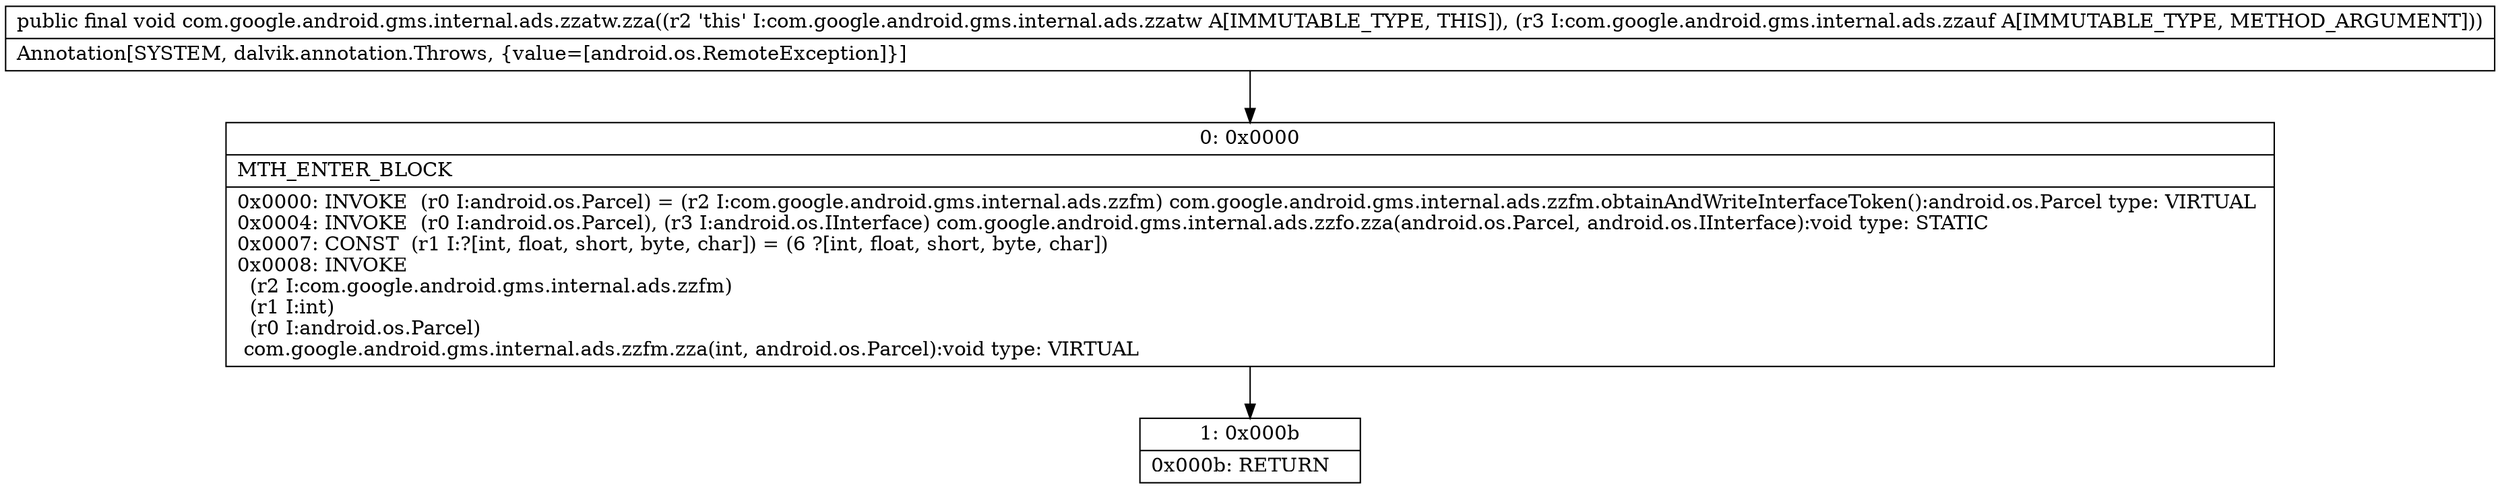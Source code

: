 digraph "CFG forcom.google.android.gms.internal.ads.zzatw.zza(Lcom\/google\/android\/gms\/internal\/ads\/zzauf;)V" {
Node_0 [shape=record,label="{0\:\ 0x0000|MTH_ENTER_BLOCK\l|0x0000: INVOKE  (r0 I:android.os.Parcel) = (r2 I:com.google.android.gms.internal.ads.zzfm) com.google.android.gms.internal.ads.zzfm.obtainAndWriteInterfaceToken():android.os.Parcel type: VIRTUAL \l0x0004: INVOKE  (r0 I:android.os.Parcel), (r3 I:android.os.IInterface) com.google.android.gms.internal.ads.zzfo.zza(android.os.Parcel, android.os.IInterface):void type: STATIC \l0x0007: CONST  (r1 I:?[int, float, short, byte, char]) = (6 ?[int, float, short, byte, char]) \l0x0008: INVOKE  \l  (r2 I:com.google.android.gms.internal.ads.zzfm)\l  (r1 I:int)\l  (r0 I:android.os.Parcel)\l com.google.android.gms.internal.ads.zzfm.zza(int, android.os.Parcel):void type: VIRTUAL \l}"];
Node_1 [shape=record,label="{1\:\ 0x000b|0x000b: RETURN   \l}"];
MethodNode[shape=record,label="{public final void com.google.android.gms.internal.ads.zzatw.zza((r2 'this' I:com.google.android.gms.internal.ads.zzatw A[IMMUTABLE_TYPE, THIS]), (r3 I:com.google.android.gms.internal.ads.zzauf A[IMMUTABLE_TYPE, METHOD_ARGUMENT]))  | Annotation[SYSTEM, dalvik.annotation.Throws, \{value=[android.os.RemoteException]\}]\l}"];
MethodNode -> Node_0;
Node_0 -> Node_1;
}

